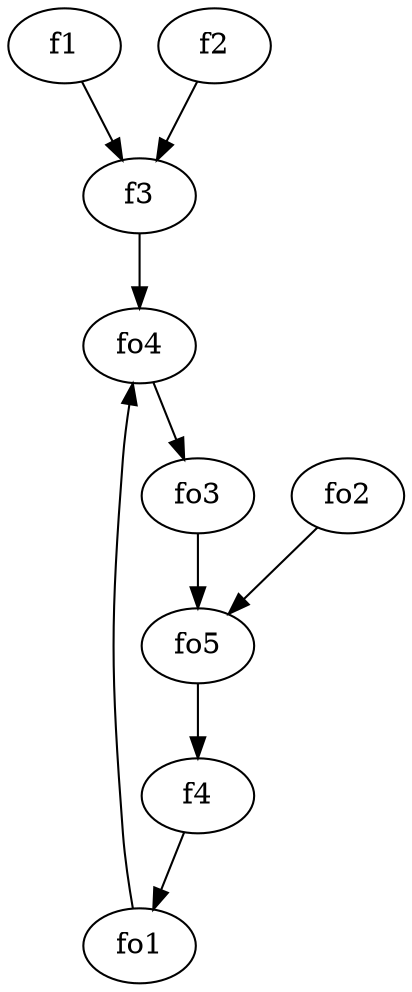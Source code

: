 strict digraph  {
f1;
f2;
f3;
f4;
fo1;
fo2;
fo3;
fo4;
fo5;
f1 -> f3  [weight=2];
f2 -> f3  [weight=2];
f3 -> fo4  [weight=2];
f4 -> fo1  [weight=2];
fo1 -> fo4  [weight=2];
fo2 -> fo5  [weight=2];
fo3 -> fo5  [weight=2];
fo4 -> fo3  [weight=2];
fo5 -> f4  [weight=2];
}
